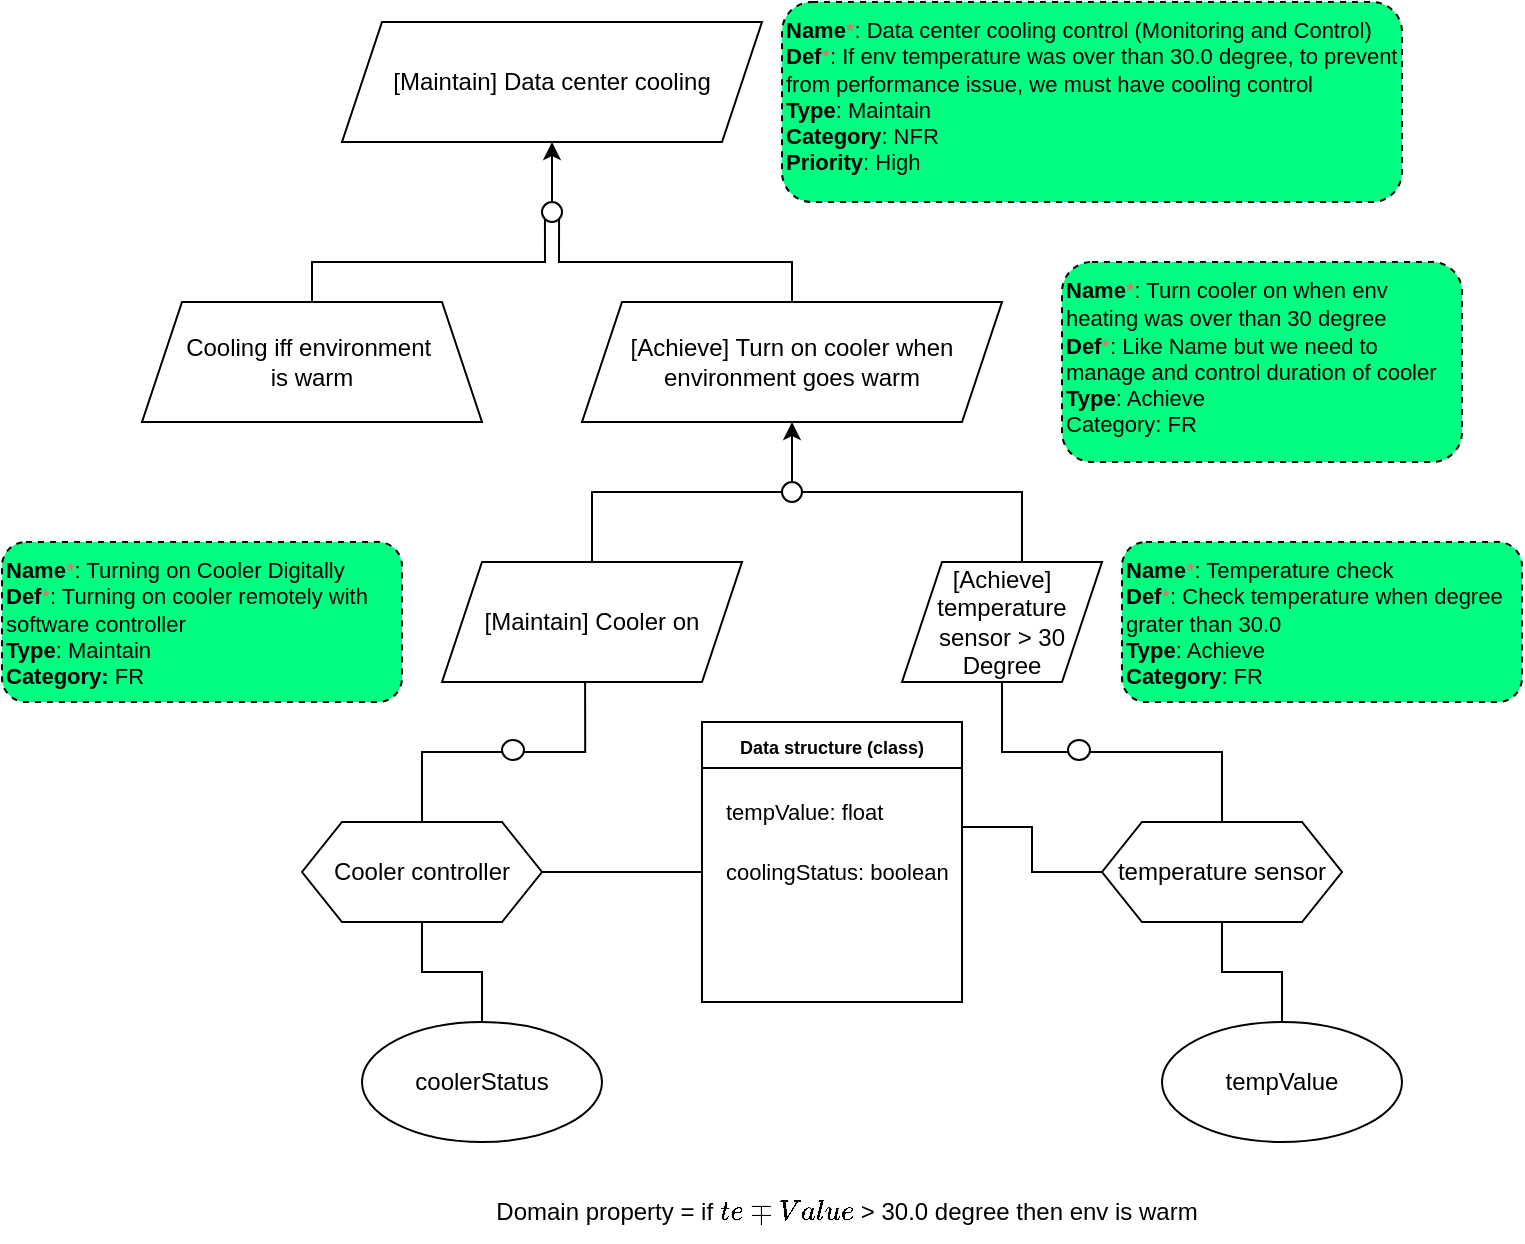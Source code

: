 <mxfile version="24.6.4" type="device">
  <diagram name="Page-1" id="WYZ6cibkrFNUXhECs_Jk">
    <mxGraphModel dx="760" dy="476" grid="1" gridSize="10" guides="1" tooltips="1" connect="1" arrows="1" fold="1" page="1" pageScale="1" pageWidth="850" pageHeight="1100" math="0" shadow="0">
      <root>
        <mxCell id="0" />
        <mxCell id="1" parent="0" />
        <mxCell id="gRMszufTlYzXkd9XCzZ1-1" value="[Maintain] Data center cooling" style="shape=parallelogram;perimeter=parallelogramPerimeter;whiteSpace=wrap;html=1;fixedSize=1;" parent="1" vertex="1">
          <mxGeometry x="250" y="70" width="210" height="60" as="geometry" />
        </mxCell>
        <mxCell id="gRMszufTlYzXkd9XCzZ1-13" style="edgeStyle=orthogonalEdgeStyle;rounded=0;orthogonalLoop=1;jettySize=auto;html=1;entryX=1;entryY=1;entryDx=0;entryDy=0;endArrow=none;endFill=0;exitX=0.5;exitY=0;exitDx=0;exitDy=0;" parent="1" source="gRMszufTlYzXkd9XCzZ1-2" target="gRMszufTlYzXkd9XCzZ1-11" edge="1">
          <mxGeometry relative="1" as="geometry" />
        </mxCell>
        <mxCell id="gRMszufTlYzXkd9XCzZ1-2" value="[Achieve] Turn on cooler when environment goes warm" style="shape=parallelogram;perimeter=parallelogramPerimeter;whiteSpace=wrap;html=1;fixedSize=1;" parent="1" vertex="1">
          <mxGeometry x="370" y="210" width="210" height="60" as="geometry" />
        </mxCell>
        <mxCell id="gRMszufTlYzXkd9XCzZ1-14" style="edgeStyle=orthogonalEdgeStyle;rounded=0;orthogonalLoop=1;jettySize=auto;html=1;entryX=0;entryY=1;entryDx=0;entryDy=0;endArrow=none;endFill=0;exitX=0.5;exitY=0;exitDx=0;exitDy=0;" parent="1" source="gRMszufTlYzXkd9XCzZ1-4" target="gRMszufTlYzXkd9XCzZ1-11" edge="1">
          <mxGeometry relative="1" as="geometry" />
        </mxCell>
        <mxCell id="gRMszufTlYzXkd9XCzZ1-4" value="Cooling iff environment&amp;nbsp;&lt;div&gt;is warm&lt;/div&gt;" style="shape=trapezoid;perimeter=trapezoidPerimeter;whiteSpace=wrap;html=1;fixedSize=1;" parent="1" vertex="1">
          <mxGeometry x="150" y="210" width="170" height="60" as="geometry" />
        </mxCell>
        <mxCell id="gRMszufTlYzXkd9XCzZ1-20" style="edgeStyle=orthogonalEdgeStyle;rounded=0;orthogonalLoop=1;jettySize=auto;html=1;entryX=1;entryY=0.5;entryDx=0;entryDy=0;endArrow=none;endFill=0;" parent="1" source="gRMszufTlYzXkd9XCzZ1-5" target="gRMszufTlYzXkd9XCzZ1-15" edge="1">
          <mxGeometry relative="1" as="geometry">
            <Array as="points">
              <mxPoint x="590" y="305" />
            </Array>
          </mxGeometry>
        </mxCell>
        <mxCell id="gRMszufTlYzXkd9XCzZ1-5" value="[Achieve] temperature sensor &amp;gt; 30 Degree" style="shape=parallelogram;perimeter=parallelogramPerimeter;whiteSpace=wrap;html=1;fixedSize=1;" parent="1" vertex="1">
          <mxGeometry x="530" y="340" width="100" height="60" as="geometry" />
        </mxCell>
        <mxCell id="gRMszufTlYzXkd9XCzZ1-19" style="edgeStyle=orthogonalEdgeStyle;rounded=0;orthogonalLoop=1;jettySize=auto;html=1;entryX=0;entryY=0.5;entryDx=0;entryDy=0;exitX=0.5;exitY=0;exitDx=0;exitDy=0;endArrow=none;endFill=0;" parent="1" source="gRMszufTlYzXkd9XCzZ1-6" target="gRMszufTlYzXkd9XCzZ1-15" edge="1">
          <mxGeometry relative="1" as="geometry" />
        </mxCell>
        <mxCell id="gRMszufTlYzXkd9XCzZ1-6" value="[Maintain] Cooler on" style="shape=parallelogram;perimeter=parallelogramPerimeter;whiteSpace=wrap;html=1;fixedSize=1;" parent="1" vertex="1">
          <mxGeometry x="300" y="340" width="150" height="60" as="geometry" />
        </mxCell>
        <mxCell id="gRMszufTlYzXkd9XCzZ1-12" style="edgeStyle=orthogonalEdgeStyle;rounded=0;orthogonalLoop=1;jettySize=auto;html=1;entryX=0.5;entryY=1;entryDx=0;entryDy=0;" parent="1" source="gRMszufTlYzXkd9XCzZ1-11" target="gRMszufTlYzXkd9XCzZ1-1" edge="1">
          <mxGeometry relative="1" as="geometry" />
        </mxCell>
        <mxCell id="gRMszufTlYzXkd9XCzZ1-11" value=" " style="ellipse;whiteSpace=wrap;html=1;aspect=fixed;" parent="1" vertex="1">
          <mxGeometry x="350" y="160" width="10" height="10" as="geometry" />
        </mxCell>
        <mxCell id="gRMszufTlYzXkd9XCzZ1-16" style="edgeStyle=orthogonalEdgeStyle;rounded=0;orthogonalLoop=1;jettySize=auto;html=1;entryX=0.5;entryY=1;entryDx=0;entryDy=0;" parent="1" source="gRMszufTlYzXkd9XCzZ1-15" target="gRMszufTlYzXkd9XCzZ1-2" edge="1">
          <mxGeometry relative="1" as="geometry" />
        </mxCell>
        <mxCell id="gRMszufTlYzXkd9XCzZ1-15" value=" " style="ellipse;whiteSpace=wrap;html=1;aspect=fixed;" parent="1" vertex="1">
          <mxGeometry x="470" y="300" width="10" height="10" as="geometry" />
        </mxCell>
        <mxCell id="gRMszufTlYzXkd9XCzZ1-38" style="edgeStyle=orthogonalEdgeStyle;rounded=0;orthogonalLoop=1;jettySize=auto;html=1;endArrow=none;endFill=0;" parent="1" source="gRMszufTlYzXkd9XCzZ1-21" edge="1">
          <mxGeometry relative="1" as="geometry">
            <mxPoint x="430" y="495" as="targetPoint" />
          </mxGeometry>
        </mxCell>
        <mxCell id="gRMszufTlYzXkd9XCzZ1-21" value="Cooler controller" style="shape=hexagon;perimeter=hexagonPerimeter2;whiteSpace=wrap;html=1;fixedSize=1;" parent="1" vertex="1">
          <mxGeometry x="230" y="470" width="120" height="50" as="geometry" />
        </mxCell>
        <mxCell id="gRMszufTlYzXkd9XCzZ1-23" style="edgeStyle=orthogonalEdgeStyle;rounded=0;orthogonalLoop=1;jettySize=auto;html=1;entryX=0.5;entryY=1;entryDx=0;entryDy=0;endArrow=none;endFill=0;" parent="1" source="gRMszufTlYzXkd9XCzZ1-22" target="gRMszufTlYzXkd9XCzZ1-5" edge="1">
          <mxGeometry relative="1" as="geometry" />
        </mxCell>
        <mxCell id="gRMszufTlYzXkd9XCzZ1-37" style="edgeStyle=orthogonalEdgeStyle;rounded=0;orthogonalLoop=1;jettySize=auto;html=1;entryX=1;entryY=0.75;entryDx=0;entryDy=0;endArrow=none;endFill=0;" parent="1" source="gRMszufTlYzXkd9XCzZ1-22" target="gRMszufTlYzXkd9XCzZ1-34" edge="1">
          <mxGeometry relative="1" as="geometry" />
        </mxCell>
        <mxCell id="gRMszufTlYzXkd9XCzZ1-22" value="temperature sensor" style="shape=hexagon;perimeter=hexagonPerimeter2;whiteSpace=wrap;html=1;fixedSize=1;" parent="1" vertex="1">
          <mxGeometry x="630" y="470" width="120" height="50" as="geometry" />
        </mxCell>
        <mxCell id="gRMszufTlYzXkd9XCzZ1-24" value=" " style="ellipse;whiteSpace=wrap;html=1;aspect=fixed;" parent="1" vertex="1">
          <mxGeometry x="613" y="429" width="11" height="10" as="geometry" />
        </mxCell>
        <mxCell id="gRMszufTlYzXkd9XCzZ1-26" style="edgeStyle=orthogonalEdgeStyle;rounded=0;orthogonalLoop=1;jettySize=auto;html=1;entryX=0.477;entryY=0.998;entryDx=0;entryDy=0;entryPerimeter=0;endArrow=none;endFill=0;" parent="1" source="gRMszufTlYzXkd9XCzZ1-21" target="gRMszufTlYzXkd9XCzZ1-6" edge="1">
          <mxGeometry relative="1" as="geometry" />
        </mxCell>
        <mxCell id="gRMszufTlYzXkd9XCzZ1-25" value=" " style="ellipse;whiteSpace=wrap;html=1;aspect=fixed;" parent="1" vertex="1">
          <mxGeometry x="330" y="429" width="11" height="10" as="geometry" />
        </mxCell>
        <mxCell id="gRMszufTlYzXkd9XCzZ1-30" style="edgeStyle=orthogonalEdgeStyle;rounded=0;orthogonalLoop=1;jettySize=auto;html=1;entryX=0.5;entryY=1;entryDx=0;entryDy=0;endArrow=none;endFill=0;" parent="1" source="gRMszufTlYzXkd9XCzZ1-28" target="gRMszufTlYzXkd9XCzZ1-22" edge="1">
          <mxGeometry relative="1" as="geometry" />
        </mxCell>
        <mxCell id="gRMszufTlYzXkd9XCzZ1-28" value="tempValue" style="ellipse;whiteSpace=wrap;html=1;" parent="1" vertex="1">
          <mxGeometry x="660" y="570" width="120" height="60" as="geometry" />
        </mxCell>
        <mxCell id="gRMszufTlYzXkd9XCzZ1-31" style="edgeStyle=orthogonalEdgeStyle;rounded=0;orthogonalLoop=1;jettySize=auto;html=1;endArrow=none;endFill=0;" parent="1" source="gRMszufTlYzXkd9XCzZ1-29" target="gRMszufTlYzXkd9XCzZ1-21" edge="1">
          <mxGeometry relative="1" as="geometry" />
        </mxCell>
        <mxCell id="gRMszufTlYzXkd9XCzZ1-29" value="coolerStatus" style="ellipse;whiteSpace=wrap;html=1;" parent="1" vertex="1">
          <mxGeometry x="260" y="570" width="120" height="60" as="geometry" />
        </mxCell>
        <mxCell id="gRMszufTlYzXkd9XCzZ1-33" value="&lt;font style=&quot;font-size: 9px;&quot;&gt;Data structure (class)&lt;/font&gt;" style="swimlane;whiteSpace=wrap;html=1;" parent="1" vertex="1">
          <mxGeometry x="430" y="420" width="130" height="140" as="geometry" />
        </mxCell>
        <mxCell id="gRMszufTlYzXkd9XCzZ1-34" value="tempValue: float" style="text;html=1;align=left;verticalAlign=middle;whiteSpace=wrap;rounded=0;fontSize=11;" parent="gRMszufTlYzXkd9XCzZ1-33" vertex="1">
          <mxGeometry x="10" y="30" width="120" height="30" as="geometry" />
        </mxCell>
        <mxCell id="gRMszufTlYzXkd9XCzZ1-35" value="coolingStatus: boolean" style="text;html=1;align=left;verticalAlign=middle;whiteSpace=wrap;rounded=0;fontSize=11;" parent="gRMszufTlYzXkd9XCzZ1-33" vertex="1">
          <mxGeometry x="10" y="60" width="120" height="30" as="geometry" />
        </mxCell>
        <mxCell id="gRMszufTlYzXkd9XCzZ1-40" value="&lt;span style=&quot;font-size: 12px; text-wrap: nowrap;&quot;&gt;Domain property = if `tempValue` &amp;gt; 30.0 degree&amp;nbsp;&lt;/span&gt;&lt;span style=&quot;font-size: 12px; text-wrap: nowrap; background-color: initial;&quot;&gt;then env is warm&lt;/span&gt;" style="text;html=1;align=center;verticalAlign=middle;whiteSpace=wrap;rounded=0;fontSize=11;" parent="1" vertex="1">
          <mxGeometry x="330" y="650" width="345" height="30" as="geometry" />
        </mxCell>
        <mxCell id="gRMszufTlYzXkd9XCzZ1-42" value="&lt;font style=&quot;font-size: 11px;&quot;&gt;&lt;b&gt;Name&lt;/b&gt;&lt;font color=&quot;#ea6b66&quot;&gt;*&lt;/font&gt;: Data center cooling control (Monitoring and Control)&lt;/font&gt;&lt;div style=&quot;font-size: 11px;&quot;&gt;&lt;font style=&quot;font-size: 11px;&quot;&gt;&lt;b&gt;Def&lt;/b&gt;&lt;font color=&quot;#ea6b66&quot;&gt;*&lt;/font&gt;: If env temperature was over than 30.0 degree, to prevent from performance issue, we must have cooling control&lt;/font&gt;&lt;/div&gt;&lt;div style=&quot;font-size: 11px;&quot;&gt;&lt;font style=&quot;font-size: 11px;&quot;&gt;&lt;b&gt;Type&lt;/b&gt;: Maintain&lt;/font&gt;&lt;/div&gt;&lt;div style=&quot;font-size: 11px;&quot;&gt;&lt;font style=&quot;font-size: 11px;&quot;&gt;&lt;b&gt;Category&lt;/b&gt;: NFR&lt;/font&gt;&lt;/div&gt;&lt;div style=&quot;font-size: 11px;&quot;&gt;&lt;font style=&quot;font-size: 11px;&quot;&gt;&lt;b&gt;Priority&lt;/b&gt;: High&lt;/font&gt;&lt;/div&gt;" style="rounded=1;whiteSpace=wrap;html=1;dashed=1;align=left;verticalAlign=top;fillColor=#00FF80;" parent="1" vertex="1">
          <mxGeometry x="470" y="60" width="310" height="100" as="geometry" />
        </mxCell>
        <mxCell id="gRMszufTlYzXkd9XCzZ1-43" value="&lt;font style=&quot;font-size: 11px;&quot;&gt;&lt;b&gt;Name&lt;/b&gt;&lt;font color=&quot;#ea6b66&quot;&gt;*&lt;/font&gt;: Turn cooler on when env heating was over than 30 degree&lt;/font&gt;&lt;div style=&quot;font-size: 11px;&quot;&gt;&lt;font style=&quot;font-size: 11px;&quot;&gt;&lt;b&gt;Def&lt;/b&gt;&lt;font color=&quot;#ea6b66&quot;&gt;*&lt;/font&gt;: Like Name but we need to manage and control duration of cooler&lt;/font&gt;&lt;/div&gt;&lt;div style=&quot;font-size: 11px;&quot;&gt;&lt;font style=&quot;font-size: 11px;&quot;&gt;&lt;b&gt;Type&lt;/b&gt;: Achieve&lt;/font&gt;&lt;/div&gt;&lt;div style=&quot;font-size: 11px;&quot;&gt;&lt;font style=&quot;font-size: 11px;&quot;&gt;Category: FR&lt;/font&gt;&lt;/div&gt;" style="rounded=1;whiteSpace=wrap;html=1;dashed=1;align=left;verticalAlign=top;fillColor=#00FF80;" parent="1" vertex="1">
          <mxGeometry x="610" y="190" width="200" height="100" as="geometry" />
        </mxCell>
        <mxCell id="gRMszufTlYzXkd9XCzZ1-44" value="&lt;font style=&quot;font-size: 11px;&quot;&gt;&lt;b&gt;Name&lt;/b&gt;&lt;font color=&quot;#ea6b66&quot;&gt;*&lt;/font&gt;: Temperature check&lt;/font&gt;&lt;div style=&quot;font-size: 11px;&quot;&gt;&lt;font style=&quot;font-size: 11px;&quot;&gt;&lt;b&gt;Def&lt;/b&gt;&lt;font color=&quot;#ea6b66&quot;&gt;*&lt;/font&gt;: Check temperature when degree grater than 30.0&lt;/font&gt;&lt;/div&gt;&lt;div style=&quot;font-size: 11px;&quot;&gt;&lt;font style=&quot;font-size: 11px;&quot;&gt;&lt;b&gt;Type&lt;/b&gt;: Achieve&lt;/font&gt;&lt;/div&gt;&lt;div style=&quot;font-size: 11px;&quot;&gt;&lt;font style=&quot;font-size: 11px;&quot;&gt;&lt;b&gt;Category&lt;/b&gt;: FR&lt;/font&gt;&lt;/div&gt;" style="rounded=1;whiteSpace=wrap;html=1;dashed=1;align=left;verticalAlign=top;fillColor=#00FF80;" parent="1" vertex="1">
          <mxGeometry x="640" y="330" width="200" height="80" as="geometry" />
        </mxCell>
        <mxCell id="gRMszufTlYzXkd9XCzZ1-45" value="&lt;font style=&quot;font-size: 11px;&quot;&gt;&lt;b&gt;Name&lt;/b&gt;&lt;font color=&quot;#ea6b66&quot;&gt;*&lt;/font&gt;: Turning on Cooler Digitally&lt;/font&gt;&lt;div style=&quot;font-size: 11px;&quot;&gt;&lt;font style=&quot;font-size: 11px;&quot;&gt;&lt;b&gt;Def&lt;/b&gt;&lt;font color=&quot;#ea6b66&quot;&gt;*&lt;/font&gt;: Turning on cooler remotely with software controller&lt;/font&gt;&lt;/div&gt;&lt;div style=&quot;font-size: 11px;&quot;&gt;&lt;font style=&quot;font-size: 11px;&quot;&gt;&lt;b&gt;Type&lt;/b&gt;: Maintain&lt;/font&gt;&lt;/div&gt;&lt;div style=&quot;font-size: 11px;&quot;&gt;&lt;font style=&quot;font-size: 11px;&quot;&gt;&lt;b&gt;Category:&amp;nbsp;&lt;/b&gt;&lt;/font&gt;&lt;span style=&quot;background-color: initial;&quot;&gt;FR&lt;/span&gt;&lt;b style=&quot;background-color: initial;&quot;&gt;&amp;nbsp;&lt;/b&gt;&lt;/div&gt;" style="rounded=1;whiteSpace=wrap;html=1;dashed=1;align=left;verticalAlign=top;fillColor=#00FF80;" parent="1" vertex="1">
          <mxGeometry x="80" y="330" width="200" height="80" as="geometry" />
        </mxCell>
      </root>
    </mxGraphModel>
  </diagram>
</mxfile>
